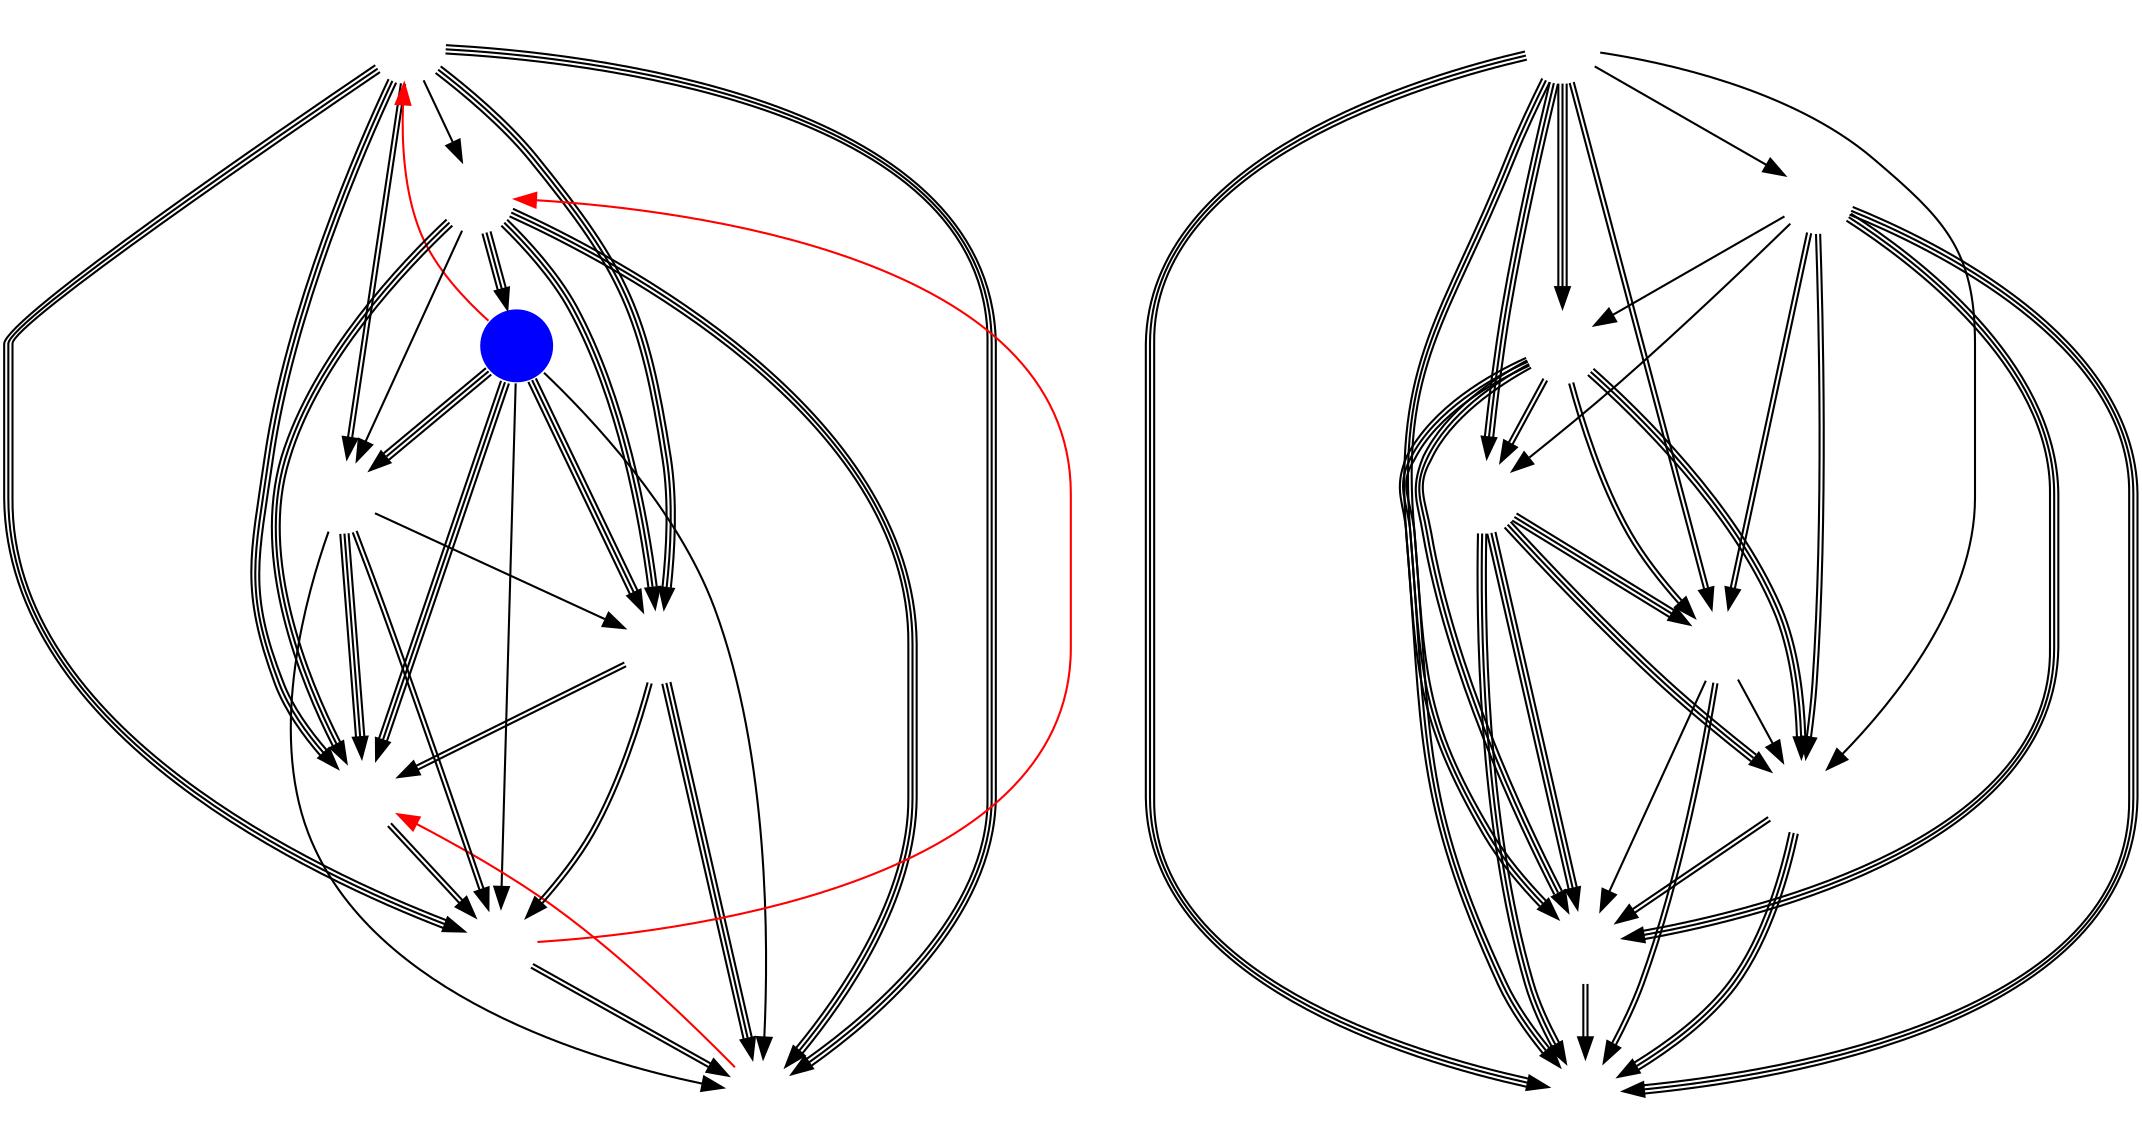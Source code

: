 digraph West {
	node [shape=circle fixedsize=true width=.5 label="" color="white" margin=0.5];
	imagepath="logos/";

	NOM	[image="nomia.png"]
	INF	[image="infamous.png"]

	subgraph NA {
		T8	[image="team-8.png"];
		TS	[image="tempo-storm.png" style=filled fillcolor=blue];
		NVT	[image="naventic.png"];
		BST	[image="b-step.png"];
		GFE	[image="gale-force-esports.png"];
		NT	[image="no-tomorrow.png"];
		SSS	[image="superstars.png"];
		TF	[image="team-freedom.png"];

		/* Week 1 */
		TS	->	NVT			[ color="black" ]
		T8	->	NT			[ color="black:black:black" ]
		SSS	->	TF			[ color="black:black" ]
		GFE	->	BST			[ color="black" ]
		T8	->	BST			[ color="black:black" ]
		GFE	->	NVT			[ color="black:black:black" ]

		/* Week 2 */
		TS	->	TF			[ color="black" ]
		SSS	->	NT			[ color="black:black" ]
		TS	->	BST			[ color="black:black:black" ]
		NVT	->	NT			[ constraint=false color=red ]
		TF	->	GFE			[ constraint=false color=red ]
		T8	->	SSS			[ color="black:black:black" ]

		/* Week 3 */
		BST	->	NT			[ color="black:black:black" ]
		GFE	->	SSS			[ color="black:black:black" ]
		TF	->	NVT			[ color="black:black" ]
		TS	->	T8			[ /*color="black"*/ color=red constraint=false ]
		T8	->	GFE			[ color="black" /*color=red constraint=false*/ ]
		BST	->	TF			[ color="black:black" ]

		/* Week 4 */
		TS	->	NT			[ color="black:black:black" ]
		SSS	->	NVT			[ color="black:black:black" ]
		BST	->	SSS			[ color="black" ]
		T8	->	NVT			[ color="black:black:black" ]
		GFE	->	TS			[ color="black:black:black" ]
		NT	->	TF			[ color="black:black" ]

		/* Week 5 */
		GFE	->	NT			[ color="black:black:black" ]
		BST	->	NVT			[ color="black" ]
		TS	->	SSS			[ color="black:black:black" ]
		T8	->	TF			[ color="black:black:black" ]
		
	}

	subgraph EU {
		MSF	[image="misfits.png"];
		FNC	[image="fnatic.png"];
		DIG	[image="dignitas.png"];
		EXP	[image="expert.png"];
		PD	[image="playing-ducks.png"];
		BEG	[image="begenius.png"];
		SNG	[image="team-synergy.png"];
		TRC	[image="tricked.png"];

		/* Week 1 */
		MSF	->	DIG		[ color="black:black:black" ]
		EXP	->	PD		[ color="black:black:black" ]
		SNG	->	BEG		[ color="black:black" ]
		FNC	->	TRC		[ color="black:black" ]
		EXP	->	TRC		[ color="black:black:black" ]
		MSF	->	FNC		[ color="black" ]

		/* Week 2 */
		DIG	->	SNG		[ color="black:black:black" ]
		PD	->	BEG		[ color="black:black" ]
		DIG	->	TRC		[ color="black:black:black" ]
		MSF	->	PD		[ color="black:black" ]
		FNC	->	SNG		[ color="black:black:black" ]
		EXP	->	BEG		[ color="black:black:black" ]

		/* Week 3 */
		PD	->	TRC		[ color="black" ]
		FNC	->	BEG		[ color="black:black:black" ]
		MSF	->	SNG		[ color="black:black:black" ]
		DIG	->	EXP		[ color="black:black" ]
		FNC	->	EXP		[ color="black" ]
		TRC	->	SNG		[ color="black:black" ]

		/* Week 4 */
		DIG	->	PD		[ color="black:black" ]
		MSF	->	BEG		[ color="black:black:black" ]
		TRC	->	BEG		[ color="black:black:black" ]
		MSF	->	EXP		[ color="black:black:black" ]
		FNC	->	DIG		[ color="black" ]
		PD	->	SNG		[ color="black" ]

		/* Week 5 */
		FNC	->	PD		[ color="black:black" ]
		MSF	->	TRC		[ color="black" ]
		DIG	->	BEG		[ color="black:black:black" ]
		EXP	->	SNG		[ color="black:black:black" ]
		
	}
}
